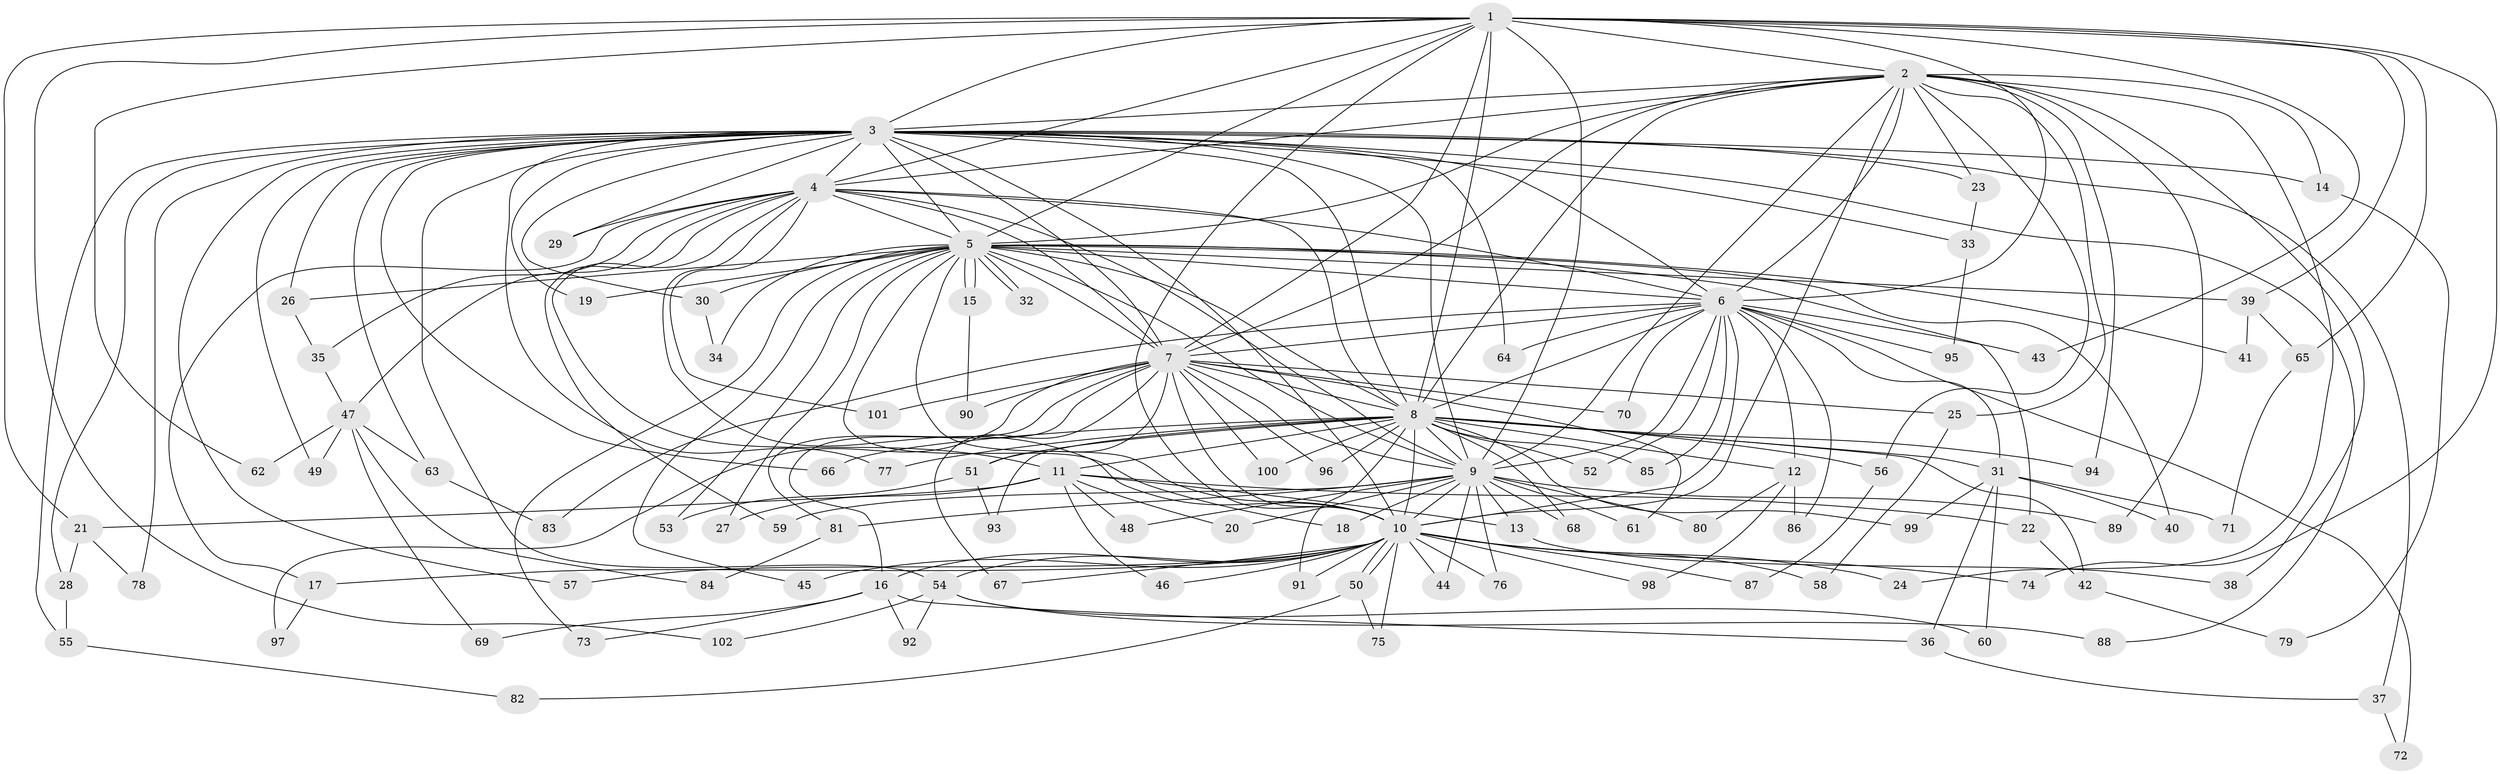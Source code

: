 // coarse degree distribution, {23: 0.024096385542168676, 25: 0.024096385542168676, 14: 0.012048192771084338, 18: 0.012048192771084338, 17: 0.012048192771084338, 21: 0.012048192771084338, 19: 0.012048192771084338, 9: 0.012048192771084338, 5: 0.024096385542168676, 3: 0.21686746987951808, 6: 0.024096385542168676, 2: 0.5662650602409639, 4: 0.024096385542168676, 7: 0.024096385542168676}
// Generated by graph-tools (version 1.1) at 2025/23/03/03/25 07:23:46]
// undirected, 102 vertices, 229 edges
graph export_dot {
graph [start="1"]
  node [color=gray90,style=filled];
  1;
  2;
  3;
  4;
  5;
  6;
  7;
  8;
  9;
  10;
  11;
  12;
  13;
  14;
  15;
  16;
  17;
  18;
  19;
  20;
  21;
  22;
  23;
  24;
  25;
  26;
  27;
  28;
  29;
  30;
  31;
  32;
  33;
  34;
  35;
  36;
  37;
  38;
  39;
  40;
  41;
  42;
  43;
  44;
  45;
  46;
  47;
  48;
  49;
  50;
  51;
  52;
  53;
  54;
  55;
  56;
  57;
  58;
  59;
  60;
  61;
  62;
  63;
  64;
  65;
  66;
  67;
  68;
  69;
  70;
  71;
  72;
  73;
  74;
  75;
  76;
  77;
  78;
  79;
  80;
  81;
  82;
  83;
  84;
  85;
  86;
  87;
  88;
  89;
  90;
  91;
  92;
  93;
  94;
  95;
  96;
  97;
  98;
  99;
  100;
  101;
  102;
  1 -- 2;
  1 -- 3;
  1 -- 4;
  1 -- 5;
  1 -- 6;
  1 -- 7;
  1 -- 8;
  1 -- 9;
  1 -- 10;
  1 -- 21;
  1 -- 39;
  1 -- 43;
  1 -- 62;
  1 -- 65;
  1 -- 74;
  1 -- 102;
  2 -- 3;
  2 -- 4;
  2 -- 5;
  2 -- 6;
  2 -- 7;
  2 -- 8;
  2 -- 9;
  2 -- 10;
  2 -- 14;
  2 -- 23;
  2 -- 24;
  2 -- 25;
  2 -- 38;
  2 -- 56;
  2 -- 89;
  2 -- 94;
  3 -- 4;
  3 -- 5;
  3 -- 6;
  3 -- 7;
  3 -- 8;
  3 -- 9;
  3 -- 10;
  3 -- 14;
  3 -- 19;
  3 -- 23;
  3 -- 26;
  3 -- 28;
  3 -- 29;
  3 -- 30;
  3 -- 33;
  3 -- 37;
  3 -- 49;
  3 -- 54;
  3 -- 55;
  3 -- 57;
  3 -- 63;
  3 -- 64;
  3 -- 66;
  3 -- 77;
  3 -- 78;
  3 -- 88;
  4 -- 5;
  4 -- 6;
  4 -- 7;
  4 -- 8;
  4 -- 9;
  4 -- 10;
  4 -- 11;
  4 -- 17;
  4 -- 29;
  4 -- 35;
  4 -- 47;
  4 -- 59;
  4 -- 101;
  5 -- 6;
  5 -- 7;
  5 -- 8;
  5 -- 9;
  5 -- 10;
  5 -- 15;
  5 -- 15;
  5 -- 18;
  5 -- 19;
  5 -- 22;
  5 -- 26;
  5 -- 27;
  5 -- 30;
  5 -- 32;
  5 -- 32;
  5 -- 34;
  5 -- 39;
  5 -- 40;
  5 -- 41;
  5 -- 45;
  5 -- 53;
  5 -- 73;
  6 -- 7;
  6 -- 8;
  6 -- 9;
  6 -- 10;
  6 -- 12;
  6 -- 31;
  6 -- 43;
  6 -- 52;
  6 -- 64;
  6 -- 70;
  6 -- 72;
  6 -- 83;
  6 -- 85;
  6 -- 86;
  6 -- 95;
  7 -- 8;
  7 -- 9;
  7 -- 10;
  7 -- 16;
  7 -- 25;
  7 -- 51;
  7 -- 61;
  7 -- 67;
  7 -- 70;
  7 -- 81;
  7 -- 90;
  7 -- 96;
  7 -- 97;
  7 -- 100;
  7 -- 101;
  8 -- 9;
  8 -- 10;
  8 -- 11;
  8 -- 12;
  8 -- 31;
  8 -- 42;
  8 -- 51;
  8 -- 52;
  8 -- 56;
  8 -- 66;
  8 -- 68;
  8 -- 77;
  8 -- 85;
  8 -- 91;
  8 -- 93;
  8 -- 94;
  8 -- 96;
  8 -- 99;
  8 -- 100;
  9 -- 10;
  9 -- 13;
  9 -- 18;
  9 -- 20;
  9 -- 44;
  9 -- 48;
  9 -- 59;
  9 -- 61;
  9 -- 68;
  9 -- 76;
  9 -- 80;
  9 -- 81;
  9 -- 89;
  10 -- 16;
  10 -- 17;
  10 -- 24;
  10 -- 44;
  10 -- 45;
  10 -- 46;
  10 -- 50;
  10 -- 50;
  10 -- 54;
  10 -- 57;
  10 -- 58;
  10 -- 67;
  10 -- 74;
  10 -- 75;
  10 -- 76;
  10 -- 87;
  10 -- 91;
  10 -- 98;
  11 -- 13;
  11 -- 20;
  11 -- 21;
  11 -- 22;
  11 -- 27;
  11 -- 46;
  11 -- 48;
  12 -- 80;
  12 -- 86;
  12 -- 98;
  13 -- 38;
  14 -- 79;
  15 -- 90;
  16 -- 36;
  16 -- 69;
  16 -- 73;
  16 -- 92;
  17 -- 97;
  21 -- 28;
  21 -- 78;
  22 -- 42;
  23 -- 33;
  25 -- 58;
  26 -- 35;
  28 -- 55;
  30 -- 34;
  31 -- 36;
  31 -- 40;
  31 -- 60;
  31 -- 71;
  31 -- 99;
  33 -- 95;
  35 -- 47;
  36 -- 37;
  37 -- 72;
  39 -- 41;
  39 -- 65;
  42 -- 79;
  47 -- 49;
  47 -- 62;
  47 -- 63;
  47 -- 69;
  47 -- 84;
  50 -- 75;
  50 -- 82;
  51 -- 53;
  51 -- 93;
  54 -- 60;
  54 -- 88;
  54 -- 92;
  54 -- 102;
  55 -- 82;
  56 -- 87;
  63 -- 83;
  65 -- 71;
  81 -- 84;
}
